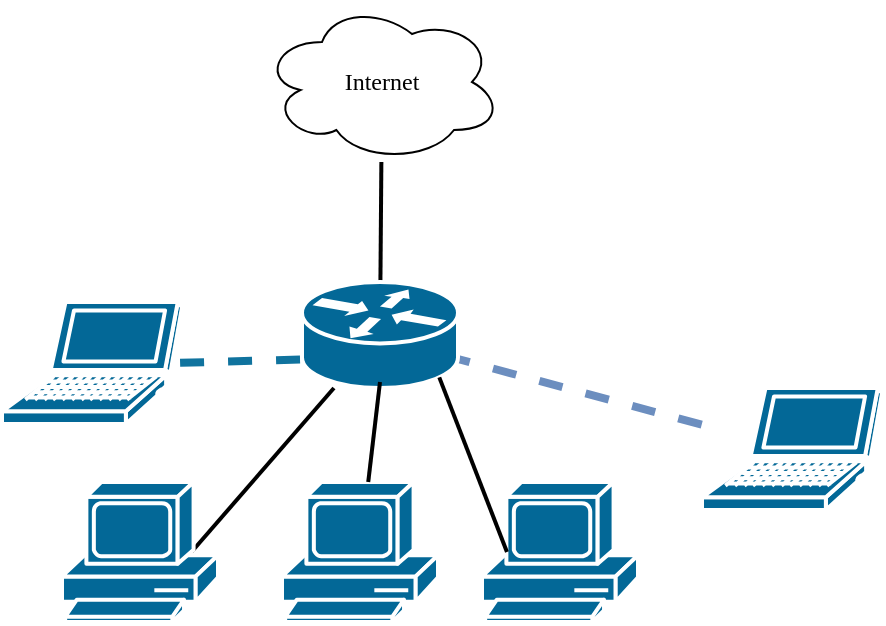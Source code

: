 <mxfile version="16.0.0" type="github">
  <diagram name="Page-1" id="c37626ed-c26b-45fb-9056-f9ebc6bb27b6">
    <mxGraphModel dx="1887" dy="1053" grid="1" gridSize="10" guides="1" tooltips="1" connect="1" arrows="1" fold="1" page="1" pageScale="1" pageWidth="1100" pageHeight="850" background="none" math="0" shadow="0">
      <root>
        <mxCell id="0" />
        <mxCell id="1" parent="0" />
        <mxCell id="1c7a67bf8fd3230f-43" style="edgeStyle=none;html=1;labelBackgroundColor=none;startFill=0;endArrow=none;endFill=0;strokeWidth=4;fontFamily=Verdana;fontSize=12;exitX=0.295;exitY=0.719;exitDx=0;exitDy=0;exitPerimeter=0;entryX=0.95;entryY=0.5;entryDx=0;entryDy=0;entryPerimeter=0;fillColor=#b1ddf0;strokeColor=#10739e;dashed=1;" parent="1" source="1c7a67bf8fd3230f-48" target="kILJEB43giEASPNnUOPS-2" edge="1">
          <mxGeometry relative="1" as="geometry">
            <mxPoint x="700" y="503.485" as="sourcePoint" />
          </mxGeometry>
        </mxCell>
        <mxCell id="1c7a67bf8fd3230f-44" style="edgeStyle=none;html=1;labelBackgroundColor=none;startFill=0;endArrow=none;endFill=0;strokeWidth=4;fontFamily=Verdana;fontSize=12;exitX=0.631;exitY=0.581;exitDx=0;exitDy=0;exitPerimeter=0;strokeColor=#6c8ebf;curved=1;fillColor=#dae8fc;dashed=1;" parent="1" source="1c7a67bf8fd3230f-48" target="kILJEB43giEASPNnUOPS-3" edge="1">
          <mxGeometry relative="1" as="geometry">
            <mxPoint x="740" y="507.75" as="sourcePoint" />
            <Array as="points" />
          </mxGeometry>
        </mxCell>
        <mxCell id="1c7a67bf8fd3230f-51" style="edgeStyle=none;html=1;labelBackgroundColor=none;startFill=0;endArrow=none;endFill=0;strokeWidth=2;fontFamily=Verdana;fontSize=12;exitX=0.83;exitY=0.5;exitDx=0;exitDy=0;exitPerimeter=0;" parent="1" source="kILJEB43giEASPNnUOPS-1" target="1c7a67bf8fd3230f-48" edge="1">
          <mxGeometry relative="1" as="geometry">
            <mxPoint x="700" y="480.413" as="sourcePoint" />
          </mxGeometry>
        </mxCell>
        <mxCell id="1c7a67bf8fd3230f-15" value="Internet" style="ellipse;shape=cloud;whiteSpace=wrap;html=1;rounded=0;shadow=0;comic=0;strokeWidth=1;fontFamily=Verdana;fontSize=12;" parent="1" vertex="1">
          <mxGeometry x="460" y="200" width="120" height="80" as="geometry" />
        </mxCell>
        <mxCell id="1c7a67bf8fd3230f-52" style="edgeStyle=none;html=1;labelBackgroundColor=none;startFill=0;endArrow=none;endFill=0;strokeWidth=2;fontFamily=Verdana;fontSize=12;" parent="1" source="1c7a67bf8fd3230f-48" target="1c7a67bf8fd3230f-15" edge="1">
          <mxGeometry relative="1" as="geometry" />
        </mxCell>
        <mxCell id="1c7a67bf8fd3230f-48" value="" style="shape=mxgraph.cisco.routers.router;html=1;dashed=0;fillColor=#036897;strokeColor=#ffffff;strokeWidth=2;verticalLabelPosition=bottom;verticalAlign=top;rounded=0;shadow=0;comic=0;fontFamily=Verdana;fontSize=12;" parent="1" vertex="1">
          <mxGeometry x="480" y="340" width="78" height="53" as="geometry" />
        </mxCell>
        <mxCell id="kILJEB43giEASPNnUOPS-1" value="" style="shape=mxgraph.cisco.computers_and_peripherals.pc;sketch=0;html=1;pointerEvents=1;dashed=0;fillColor=#036897;strokeColor=#ffffff;strokeWidth=2;verticalLabelPosition=bottom;verticalAlign=top;align=center;outlineConnect=0;" vertex="1" parent="1">
          <mxGeometry x="360" y="440" width="78" height="70" as="geometry" />
        </mxCell>
        <mxCell id="kILJEB43giEASPNnUOPS-2" value="" style="shape=mxgraph.cisco.computers_and_peripherals.laptop;sketch=0;html=1;pointerEvents=1;dashed=0;fillColor=#036897;strokeColor=#ffffff;strokeWidth=2;verticalLabelPosition=bottom;verticalAlign=top;align=center;outlineConnect=0;" vertex="1" parent="1">
          <mxGeometry x="330" y="350" width="90" height="61" as="geometry" />
        </mxCell>
        <mxCell id="kILJEB43giEASPNnUOPS-3" value="" style="shape=mxgraph.cisco.computers_and_peripherals.laptop;sketch=0;html=1;pointerEvents=1;dashed=0;fillColor=#036897;strokeColor=#ffffff;strokeWidth=2;verticalLabelPosition=bottom;verticalAlign=top;align=center;outlineConnect=0;" vertex="1" parent="1">
          <mxGeometry x="680" y="393" width="90" height="61" as="geometry" />
        </mxCell>
        <mxCell id="kILJEB43giEASPNnUOPS-7" value="" style="shape=mxgraph.cisco.computers_and_peripherals.pc;sketch=0;html=1;pointerEvents=1;dashed=0;fillColor=#036897;strokeColor=#ffffff;strokeWidth=2;verticalLabelPosition=bottom;verticalAlign=top;align=center;outlineConnect=0;" vertex="1" parent="1">
          <mxGeometry x="470" y="440" width="78" height="70" as="geometry" />
        </mxCell>
        <mxCell id="kILJEB43giEASPNnUOPS-8" value="" style="shape=mxgraph.cisco.computers_and_peripherals.pc;sketch=0;html=1;pointerEvents=1;dashed=0;fillColor=#036897;strokeColor=#ffffff;strokeWidth=2;verticalLabelPosition=bottom;verticalAlign=top;align=center;outlineConnect=0;" vertex="1" parent="1">
          <mxGeometry x="570" y="440" width="78" height="70" as="geometry" />
        </mxCell>
        <mxCell id="kILJEB43giEASPNnUOPS-9" style="edgeStyle=none;html=1;labelBackgroundColor=none;startFill=0;endArrow=none;endFill=0;strokeWidth=2;fontFamily=Verdana;fontSize=12;" edge="1" parent="1" source="kILJEB43giEASPNnUOPS-7">
          <mxGeometry relative="1" as="geometry">
            <mxPoint x="434.74" y="485" as="sourcePoint" />
            <mxPoint x="519" y="390" as="targetPoint" />
          </mxGeometry>
        </mxCell>
        <mxCell id="kILJEB43giEASPNnUOPS-11" style="edgeStyle=none;html=1;labelBackgroundColor=none;startFill=0;endArrow=none;endFill=0;strokeWidth=2;fontFamily=Verdana;fontSize=12;exitX=0.16;exitY=0.5;exitDx=0;exitDy=0;exitPerimeter=0;entryX=0.88;entryY=0.9;entryDx=0;entryDy=0;entryPerimeter=0;" edge="1" parent="1" source="kILJEB43giEASPNnUOPS-8" target="1c7a67bf8fd3230f-48">
          <mxGeometry relative="1" as="geometry">
            <mxPoint x="444.74" y="495" as="sourcePoint" />
            <mxPoint x="515.978" y="413" as="targetPoint" />
          </mxGeometry>
        </mxCell>
      </root>
    </mxGraphModel>
  </diagram>
</mxfile>
